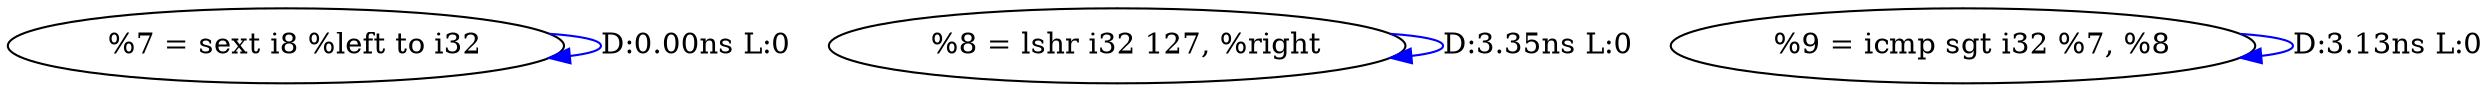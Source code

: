 digraph {
Node0x2b82420[label="  %7 = sext i8 %left to i32"];
Node0x2b82420 -> Node0x2b82420[label="D:0.00ns L:0",color=blue];
Node0x2b82500[label="  %8 = lshr i32 127, %right"];
Node0x2b82500 -> Node0x2b82500[label="D:3.35ns L:0",color=blue];
Node0x2b825e0[label="  %9 = icmp sgt i32 %7, %8"];
Node0x2b825e0 -> Node0x2b825e0[label="D:3.13ns L:0",color=blue];
}
